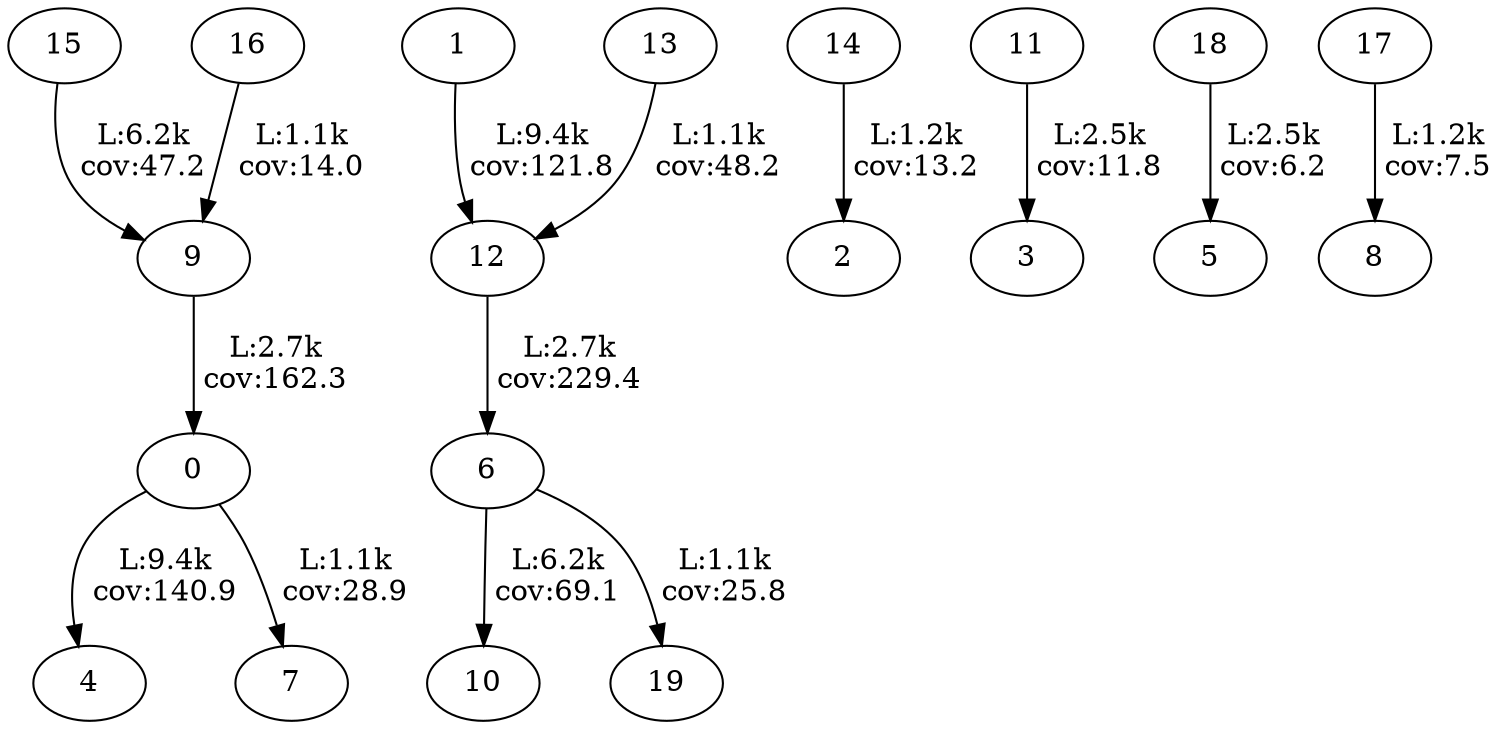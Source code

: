 digraph {
0;
1;
2;
3;
4;
5;
6;
7;
8;
9;
10;
11;
12;
13;
14;
15;
16;
17;
18;
19;
11 -> 3 [label=" L:2.5k
 cov:11.8"];
18 -> 5 [label=" L:2.5k
 cov:6.2"];
1 -> 12 [label=" L:9.4k
 cov:121.8"];
12 -> 6 [label=" L:2.7k
 cov:229.4"];
15 -> 9 [label=" L:6.2k
 cov:47.2"];
9 -> 0 [label=" L:2.7k
 cov:162.3"];
13 -> 12 [label=" L:1.1k
 cov:48.2"];
17 -> 8 [label=" L:1.2k
 cov:7.5"];
14 -> 2 [label=" L:1.2k
 cov:13.2"];
0 -> 4 [label=" L:9.4k
 cov:140.9"];
0 -> 7 [label=" L:1.1k
 cov:28.9"];
6 -> 10 [label=" L:6.2k
 cov:69.1"];
6 -> 19 [label=" L:1.1k
 cov:25.8"];
16 -> 9 [label=" L:1.1k
 cov:14.0"];
}